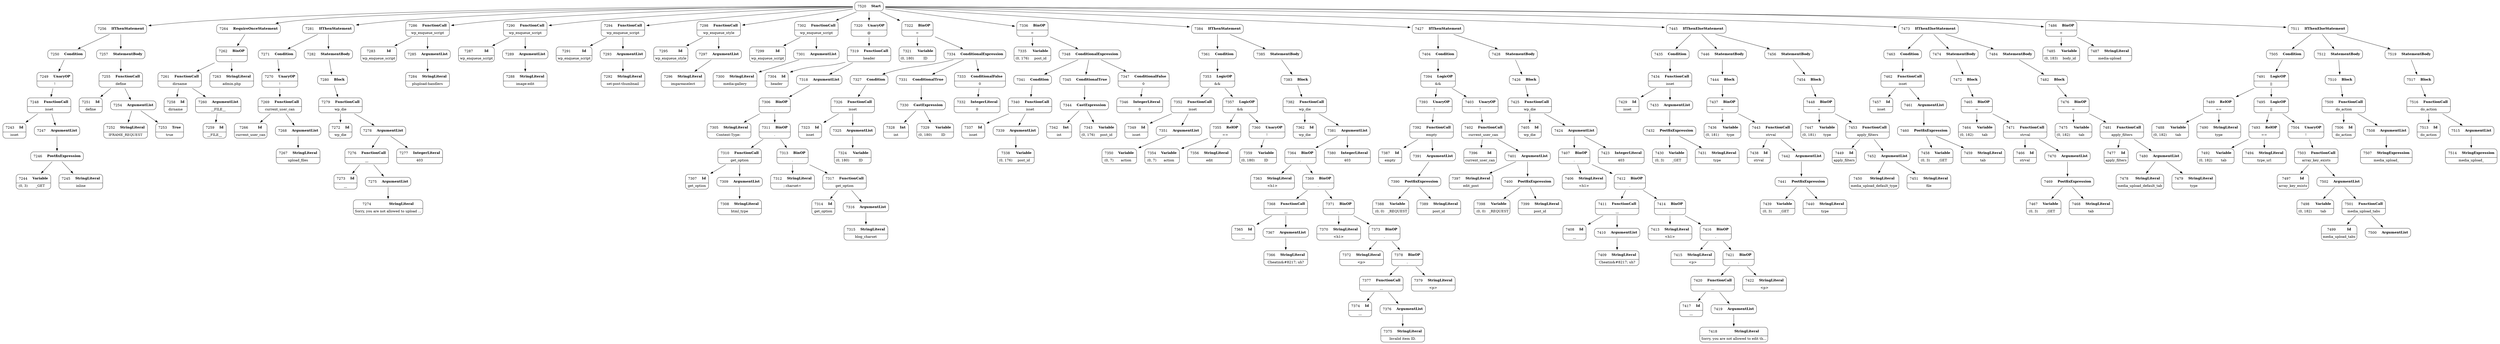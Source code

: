 digraph ast {
node [shape=none];
7243 [label=<<TABLE border='1' cellspacing='0' cellpadding='10' style='rounded' ><TR><TD border='0'>7243</TD><TD border='0'><B>Id</B></TD></TR><HR/><TR><TD border='0' cellpadding='5' colspan='2'>isset</TD></TR></TABLE>>];
7244 [label=<<TABLE border='1' cellspacing='0' cellpadding='10' style='rounded' ><TR><TD border='0'>7244</TD><TD border='0'><B>Variable</B></TD></TR><HR/><TR><TD border='0' cellpadding='5'>(0, 3)</TD><TD border='0' cellpadding='5'>_GET</TD></TR></TABLE>>];
7245 [label=<<TABLE border='1' cellspacing='0' cellpadding='10' style='rounded' ><TR><TD border='0'>7245</TD><TD border='0'><B>StringLiteral</B></TD></TR><HR/><TR><TD border='0' cellpadding='5' colspan='2'>inline</TD></TR></TABLE>>];
7246 [label=<<TABLE border='1' cellspacing='0' cellpadding='10' style='rounded' ><TR><TD border='0'>7246</TD><TD border='0'><B>PostfixExpression</B></TD></TR></TABLE>>];
7246 -> 7244 [weight=2];
7246 -> 7245 [weight=2];
7247 [label=<<TABLE border='1' cellspacing='0' cellpadding='10' style='rounded' ><TR><TD border='0'>7247</TD><TD border='0'><B>ArgumentList</B></TD></TR></TABLE>>];
7247 -> 7246 [weight=2];
7248 [label=<<TABLE border='1' cellspacing='0' cellpadding='10' style='rounded' ><TR><TD border='0'>7248</TD><TD border='0'><B>FunctionCall</B></TD></TR><HR/><TR><TD border='0' cellpadding='5' colspan='2'>isset</TD></TR></TABLE>>];
7248 -> 7243 [weight=2];
7248 -> 7247 [weight=2];
7249 [label=<<TABLE border='1' cellspacing='0' cellpadding='10' style='rounded' ><TR><TD border='0'>7249</TD><TD border='0'><B>UnaryOP</B></TD></TR><HR/><TR><TD border='0' cellpadding='5' colspan='2'>!</TD></TR></TABLE>>];
7249 -> 7248 [weight=2];
7250 [label=<<TABLE border='1' cellspacing='0' cellpadding='10' style='rounded' ><TR><TD border='0'>7250</TD><TD border='0'><B>Condition</B></TD></TR></TABLE>>];
7250 -> 7249 [weight=2];
7251 [label=<<TABLE border='1' cellspacing='0' cellpadding='10' style='rounded' ><TR><TD border='0'>7251</TD><TD border='0'><B>Id</B></TD></TR><HR/><TR><TD border='0' cellpadding='5' colspan='2'>define</TD></TR></TABLE>>];
7252 [label=<<TABLE border='1' cellspacing='0' cellpadding='10' style='rounded' ><TR><TD border='0'>7252</TD><TD border='0'><B>StringLiteral</B></TD></TR><HR/><TR><TD border='0' cellpadding='5' colspan='2'>IFRAME_REQUEST</TD></TR></TABLE>>];
7253 [label=<<TABLE border='1' cellspacing='0' cellpadding='10' style='rounded' ><TR><TD border='0'>7253</TD><TD border='0'><B>True</B></TD></TR><HR/><TR><TD border='0' cellpadding='5' colspan='2'>true</TD></TR></TABLE>>];
7254 [label=<<TABLE border='1' cellspacing='0' cellpadding='10' style='rounded' ><TR><TD border='0'>7254</TD><TD border='0'><B>ArgumentList</B></TD></TR></TABLE>>];
7254 -> 7252 [weight=2];
7254 -> 7253 [weight=2];
7255 [label=<<TABLE border='1' cellspacing='0' cellpadding='10' style='rounded' ><TR><TD border='0'>7255</TD><TD border='0'><B>FunctionCall</B></TD></TR><HR/><TR><TD border='0' cellpadding='5' colspan='2'>define</TD></TR></TABLE>>];
7255 -> 7251 [weight=2];
7255 -> 7254 [weight=2];
7256 [label=<<TABLE border='1' cellspacing='0' cellpadding='10' style='rounded' ><TR><TD border='0'>7256</TD><TD border='0'><B>IfThenStatement</B></TD></TR></TABLE>>];
7256 -> 7250 [weight=2];
7256 -> 7257 [weight=2];
7257 [label=<<TABLE border='1' cellspacing='0' cellpadding='10' style='rounded' ><TR><TD border='0'>7257</TD><TD border='0'><B>StatementBody</B></TD></TR></TABLE>>];
7257 -> 7255 [weight=2];
7258 [label=<<TABLE border='1' cellspacing='0' cellpadding='10' style='rounded' ><TR><TD border='0'>7258</TD><TD border='0'><B>Id</B></TD></TR><HR/><TR><TD border='0' cellpadding='5' colspan='2'>dirname</TD></TR></TABLE>>];
7259 [label=<<TABLE border='1' cellspacing='0' cellpadding='10' style='rounded' ><TR><TD border='0'>7259</TD><TD border='0'><B>Id</B></TD></TR><HR/><TR><TD border='0' cellpadding='5' colspan='2'>__FILE__</TD></TR></TABLE>>];
7260 [label=<<TABLE border='1' cellspacing='0' cellpadding='10' style='rounded' ><TR><TD border='0'>7260</TD><TD border='0'><B>ArgumentList</B></TD></TR><HR/><TR><TD border='0' cellpadding='5' colspan='2'>__FILE__</TD></TR></TABLE>>];
7260 -> 7259 [weight=2];
7261 [label=<<TABLE border='1' cellspacing='0' cellpadding='10' style='rounded' ><TR><TD border='0'>7261</TD><TD border='0'><B>FunctionCall</B></TD></TR><HR/><TR><TD border='0' cellpadding='5' colspan='2'>dirname</TD></TR></TABLE>>];
7261 -> 7258 [weight=2];
7261 -> 7260 [weight=2];
7262 [label=<<TABLE border='1' cellspacing='0' cellpadding='10' style='rounded' ><TR><TD border='0'>7262</TD><TD border='0'><B>BinOP</B></TD></TR><HR/><TR><TD border='0' cellpadding='5' colspan='2'>.</TD></TR></TABLE>>];
7262 -> 7261 [weight=2];
7262 -> 7263 [weight=2];
7263 [label=<<TABLE border='1' cellspacing='0' cellpadding='10' style='rounded' ><TR><TD border='0'>7263</TD><TD border='0'><B>StringLiteral</B></TD></TR><HR/><TR><TD border='0' cellpadding='5' colspan='2'>admin.php</TD></TR></TABLE>>];
7264 [label=<<TABLE border='1' cellspacing='0' cellpadding='10' style='rounded' ><TR><TD border='0'>7264</TD><TD border='0'><B>RequireOnceStatement</B></TD></TR></TABLE>>];
7264 -> 7262 [weight=2];
7266 [label=<<TABLE border='1' cellspacing='0' cellpadding='10' style='rounded' ><TR><TD border='0'>7266</TD><TD border='0'><B>Id</B></TD></TR><HR/><TR><TD border='0' cellpadding='5' colspan='2'>current_user_can</TD></TR></TABLE>>];
7267 [label=<<TABLE border='1' cellspacing='0' cellpadding='10' style='rounded' ><TR><TD border='0'>7267</TD><TD border='0'><B>StringLiteral</B></TD></TR><HR/><TR><TD border='0' cellpadding='5' colspan='2'>upload_files</TD></TR></TABLE>>];
7268 [label=<<TABLE border='1' cellspacing='0' cellpadding='10' style='rounded' ><TR><TD border='0'>7268</TD><TD border='0'><B>ArgumentList</B></TD></TR></TABLE>>];
7268 -> 7267 [weight=2];
7269 [label=<<TABLE border='1' cellspacing='0' cellpadding='10' style='rounded' ><TR><TD border='0'>7269</TD><TD border='0'><B>FunctionCall</B></TD></TR><HR/><TR><TD border='0' cellpadding='5' colspan='2'>current_user_can</TD></TR></TABLE>>];
7269 -> 7266 [weight=2];
7269 -> 7268 [weight=2];
7270 [label=<<TABLE border='1' cellspacing='0' cellpadding='10' style='rounded' ><TR><TD border='0'>7270</TD><TD border='0'><B>UnaryOP</B></TD></TR><HR/><TR><TD border='0' cellpadding='5' colspan='2'>!</TD></TR></TABLE>>];
7270 -> 7269 [weight=2];
7271 [label=<<TABLE border='1' cellspacing='0' cellpadding='10' style='rounded' ><TR><TD border='0'>7271</TD><TD border='0'><B>Condition</B></TD></TR></TABLE>>];
7271 -> 7270 [weight=2];
7272 [label=<<TABLE border='1' cellspacing='0' cellpadding='10' style='rounded' ><TR><TD border='0'>7272</TD><TD border='0'><B>Id</B></TD></TR><HR/><TR><TD border='0' cellpadding='5' colspan='2'>wp_die</TD></TR></TABLE>>];
7273 [label=<<TABLE border='1' cellspacing='0' cellpadding='10' style='rounded' ><TR><TD border='0'>7273</TD><TD border='0'><B>Id</B></TD></TR><HR/><TR><TD border='0' cellpadding='5' colspan='2'>__</TD></TR></TABLE>>];
7274 [label=<<TABLE border='1' cellspacing='0' cellpadding='10' style='rounded' ><TR><TD border='0'>7274</TD><TD border='0'><B>StringLiteral</B></TD></TR><HR/><TR><TD border='0' cellpadding='5' colspan='2'>Sorry, you are not allowed to upload ...</TD></TR></TABLE>>];
7275 [label=<<TABLE border='1' cellspacing='0' cellpadding='10' style='rounded' ><TR><TD border='0'>7275</TD><TD border='0'><B>ArgumentList</B></TD></TR></TABLE>>];
7275 -> 7274 [weight=2];
7276 [label=<<TABLE border='1' cellspacing='0' cellpadding='10' style='rounded' ><TR><TD border='0'>7276</TD><TD border='0'><B>FunctionCall</B></TD></TR><HR/><TR><TD border='0' cellpadding='5' colspan='2'>__</TD></TR></TABLE>>];
7276 -> 7273 [weight=2];
7276 -> 7275 [weight=2];
7277 [label=<<TABLE border='1' cellspacing='0' cellpadding='10' style='rounded' ><TR><TD border='0'>7277</TD><TD border='0'><B>IntegerLiteral</B></TD></TR><HR/><TR><TD border='0' cellpadding='5' colspan='2'>403</TD></TR></TABLE>>];
7278 [label=<<TABLE border='1' cellspacing='0' cellpadding='10' style='rounded' ><TR><TD border='0'>7278</TD><TD border='0'><B>ArgumentList</B></TD></TR></TABLE>>];
7278 -> 7276 [weight=2];
7278 -> 7277 [weight=2];
7279 [label=<<TABLE border='1' cellspacing='0' cellpadding='10' style='rounded' ><TR><TD border='0'>7279</TD><TD border='0'><B>FunctionCall</B></TD></TR><HR/><TR><TD border='0' cellpadding='5' colspan='2'>wp_die</TD></TR></TABLE>>];
7279 -> 7272 [weight=2];
7279 -> 7278 [weight=2];
7280 [label=<<TABLE border='1' cellspacing='0' cellpadding='10' style='rounded' ><TR><TD border='0'>7280</TD><TD border='0'><B>Block</B></TD></TR></TABLE>>];
7280 -> 7279 [weight=2];
7281 [label=<<TABLE border='1' cellspacing='0' cellpadding='10' style='rounded' ><TR><TD border='0'>7281</TD><TD border='0'><B>IfThenStatement</B></TD></TR></TABLE>>];
7281 -> 7271 [weight=2];
7281 -> 7282 [weight=2];
7282 [label=<<TABLE border='1' cellspacing='0' cellpadding='10' style='rounded' ><TR><TD border='0'>7282</TD><TD border='0'><B>StatementBody</B></TD></TR></TABLE>>];
7282 -> 7280 [weight=2];
7283 [label=<<TABLE border='1' cellspacing='0' cellpadding='10' style='rounded' ><TR><TD border='0'>7283</TD><TD border='0'><B>Id</B></TD></TR><HR/><TR><TD border='0' cellpadding='5' colspan='2'>wp_enqueue_script</TD></TR></TABLE>>];
7284 [label=<<TABLE border='1' cellspacing='0' cellpadding='10' style='rounded' ><TR><TD border='0'>7284</TD><TD border='0'><B>StringLiteral</B></TD></TR><HR/><TR><TD border='0' cellpadding='5' colspan='2'>plupload-handlers</TD></TR></TABLE>>];
7285 [label=<<TABLE border='1' cellspacing='0' cellpadding='10' style='rounded' ><TR><TD border='0'>7285</TD><TD border='0'><B>ArgumentList</B></TD></TR></TABLE>>];
7285 -> 7284 [weight=2];
7286 [label=<<TABLE border='1' cellspacing='0' cellpadding='10' style='rounded' ><TR><TD border='0'>7286</TD><TD border='0'><B>FunctionCall</B></TD></TR><HR/><TR><TD border='0' cellpadding='5' colspan='2'>wp_enqueue_script</TD></TR></TABLE>>];
7286 -> 7283 [weight=2];
7286 -> 7285 [weight=2];
7287 [label=<<TABLE border='1' cellspacing='0' cellpadding='10' style='rounded' ><TR><TD border='0'>7287</TD><TD border='0'><B>Id</B></TD></TR><HR/><TR><TD border='0' cellpadding='5' colspan='2'>wp_enqueue_script</TD></TR></TABLE>>];
7288 [label=<<TABLE border='1' cellspacing='0' cellpadding='10' style='rounded' ><TR><TD border='0'>7288</TD><TD border='0'><B>StringLiteral</B></TD></TR><HR/><TR><TD border='0' cellpadding='5' colspan='2'>image-edit</TD></TR></TABLE>>];
7289 [label=<<TABLE border='1' cellspacing='0' cellpadding='10' style='rounded' ><TR><TD border='0'>7289</TD><TD border='0'><B>ArgumentList</B></TD></TR></TABLE>>];
7289 -> 7288 [weight=2];
7290 [label=<<TABLE border='1' cellspacing='0' cellpadding='10' style='rounded' ><TR><TD border='0'>7290</TD><TD border='0'><B>FunctionCall</B></TD></TR><HR/><TR><TD border='0' cellpadding='5' colspan='2'>wp_enqueue_script</TD></TR></TABLE>>];
7290 -> 7287 [weight=2];
7290 -> 7289 [weight=2];
7291 [label=<<TABLE border='1' cellspacing='0' cellpadding='10' style='rounded' ><TR><TD border='0'>7291</TD><TD border='0'><B>Id</B></TD></TR><HR/><TR><TD border='0' cellpadding='5' colspan='2'>wp_enqueue_script</TD></TR></TABLE>>];
7292 [label=<<TABLE border='1' cellspacing='0' cellpadding='10' style='rounded' ><TR><TD border='0'>7292</TD><TD border='0'><B>StringLiteral</B></TD></TR><HR/><TR><TD border='0' cellpadding='5' colspan='2'>set-post-thumbnail</TD></TR></TABLE>>];
7293 [label=<<TABLE border='1' cellspacing='0' cellpadding='10' style='rounded' ><TR><TD border='0'>7293</TD><TD border='0'><B>ArgumentList</B></TD></TR></TABLE>>];
7293 -> 7292 [weight=2];
7294 [label=<<TABLE border='1' cellspacing='0' cellpadding='10' style='rounded' ><TR><TD border='0'>7294</TD><TD border='0'><B>FunctionCall</B></TD></TR><HR/><TR><TD border='0' cellpadding='5' colspan='2'>wp_enqueue_script</TD></TR></TABLE>>];
7294 -> 7291 [weight=2];
7294 -> 7293 [weight=2];
7295 [label=<<TABLE border='1' cellspacing='0' cellpadding='10' style='rounded' ><TR><TD border='0'>7295</TD><TD border='0'><B>Id</B></TD></TR><HR/><TR><TD border='0' cellpadding='5' colspan='2'>wp_enqueue_style</TD></TR></TABLE>>];
7296 [label=<<TABLE border='1' cellspacing='0' cellpadding='10' style='rounded' ><TR><TD border='0'>7296</TD><TD border='0'><B>StringLiteral</B></TD></TR><HR/><TR><TD border='0' cellpadding='5' colspan='2'>imgareaselect</TD></TR></TABLE>>];
7297 [label=<<TABLE border='1' cellspacing='0' cellpadding='10' style='rounded' ><TR><TD border='0'>7297</TD><TD border='0'><B>ArgumentList</B></TD></TR></TABLE>>];
7297 -> 7296 [weight=2];
7298 [label=<<TABLE border='1' cellspacing='0' cellpadding='10' style='rounded' ><TR><TD border='0'>7298</TD><TD border='0'><B>FunctionCall</B></TD></TR><HR/><TR><TD border='0' cellpadding='5' colspan='2'>wp_enqueue_style</TD></TR></TABLE>>];
7298 -> 7295 [weight=2];
7298 -> 7297 [weight=2];
7299 [label=<<TABLE border='1' cellspacing='0' cellpadding='10' style='rounded' ><TR><TD border='0'>7299</TD><TD border='0'><B>Id</B></TD></TR><HR/><TR><TD border='0' cellpadding='5' colspan='2'>wp_enqueue_script</TD></TR></TABLE>>];
7300 [label=<<TABLE border='1' cellspacing='0' cellpadding='10' style='rounded' ><TR><TD border='0'>7300</TD><TD border='0'><B>StringLiteral</B></TD></TR><HR/><TR><TD border='0' cellpadding='5' colspan='2'>media-gallery</TD></TR></TABLE>>];
7301 [label=<<TABLE border='1' cellspacing='0' cellpadding='10' style='rounded' ><TR><TD border='0'>7301</TD><TD border='0'><B>ArgumentList</B></TD></TR></TABLE>>];
7301 -> 7300 [weight=2];
7302 [label=<<TABLE border='1' cellspacing='0' cellpadding='10' style='rounded' ><TR><TD border='0'>7302</TD><TD border='0'><B>FunctionCall</B></TD></TR><HR/><TR><TD border='0' cellpadding='5' colspan='2'>wp_enqueue_script</TD></TR></TABLE>>];
7302 -> 7299 [weight=2];
7302 -> 7301 [weight=2];
7304 [label=<<TABLE border='1' cellspacing='0' cellpadding='10' style='rounded' ><TR><TD border='0'>7304</TD><TD border='0'><B>Id</B></TD></TR><HR/><TR><TD border='0' cellpadding='5' colspan='2'>header</TD></TR></TABLE>>];
7305 [label=<<TABLE border='1' cellspacing='0' cellpadding='10' style='rounded' ><TR><TD border='0'>7305</TD><TD border='0'><B>StringLiteral</B></TD></TR><HR/><TR><TD border='0' cellpadding='5' colspan='2'>Content-Type: </TD></TR></TABLE>>];
7306 [label=<<TABLE border='1' cellspacing='0' cellpadding='10' style='rounded' ><TR><TD border='0'>7306</TD><TD border='0'><B>BinOP</B></TD></TR><HR/><TR><TD border='0' cellpadding='5' colspan='2'>.</TD></TR></TABLE>>];
7306 -> 7305 [weight=2];
7306 -> 7311 [weight=2];
7307 [label=<<TABLE border='1' cellspacing='0' cellpadding='10' style='rounded' ><TR><TD border='0'>7307</TD><TD border='0'><B>Id</B></TD></TR><HR/><TR><TD border='0' cellpadding='5' colspan='2'>get_option</TD></TR></TABLE>>];
7308 [label=<<TABLE border='1' cellspacing='0' cellpadding='10' style='rounded' ><TR><TD border='0'>7308</TD><TD border='0'><B>StringLiteral</B></TD></TR><HR/><TR><TD border='0' cellpadding='5' colspan='2'>html_type</TD></TR></TABLE>>];
7309 [label=<<TABLE border='1' cellspacing='0' cellpadding='10' style='rounded' ><TR><TD border='0'>7309</TD><TD border='0'><B>ArgumentList</B></TD></TR></TABLE>>];
7309 -> 7308 [weight=2];
7310 [label=<<TABLE border='1' cellspacing='0' cellpadding='10' style='rounded' ><TR><TD border='0'>7310</TD><TD border='0'><B>FunctionCall</B></TD></TR><HR/><TR><TD border='0' cellpadding='5' colspan='2'>get_option</TD></TR></TABLE>>];
7310 -> 7307 [weight=2];
7310 -> 7309 [weight=2];
7311 [label=<<TABLE border='1' cellspacing='0' cellpadding='10' style='rounded' ><TR><TD border='0'>7311</TD><TD border='0'><B>BinOP</B></TD></TR><HR/><TR><TD border='0' cellpadding='5' colspan='2'>.</TD></TR></TABLE>>];
7311 -> 7310 [weight=2];
7311 -> 7313 [weight=2];
7312 [label=<<TABLE border='1' cellspacing='0' cellpadding='10' style='rounded' ><TR><TD border='0'>7312</TD><TD border='0'><B>StringLiteral</B></TD></TR><HR/><TR><TD border='0' cellpadding='5' colspan='2'>; charset=</TD></TR></TABLE>>];
7313 [label=<<TABLE border='1' cellspacing='0' cellpadding='10' style='rounded' ><TR><TD border='0'>7313</TD><TD border='0'><B>BinOP</B></TD></TR><HR/><TR><TD border='0' cellpadding='5' colspan='2'>.</TD></TR></TABLE>>];
7313 -> 7312 [weight=2];
7313 -> 7317 [weight=2];
7314 [label=<<TABLE border='1' cellspacing='0' cellpadding='10' style='rounded' ><TR><TD border='0'>7314</TD><TD border='0'><B>Id</B></TD></TR><HR/><TR><TD border='0' cellpadding='5' colspan='2'>get_option</TD></TR></TABLE>>];
7315 [label=<<TABLE border='1' cellspacing='0' cellpadding='10' style='rounded' ><TR><TD border='0'>7315</TD><TD border='0'><B>StringLiteral</B></TD></TR><HR/><TR><TD border='0' cellpadding='5' colspan='2'>blog_charset</TD></TR></TABLE>>];
7316 [label=<<TABLE border='1' cellspacing='0' cellpadding='10' style='rounded' ><TR><TD border='0'>7316</TD><TD border='0'><B>ArgumentList</B></TD></TR></TABLE>>];
7316 -> 7315 [weight=2];
7317 [label=<<TABLE border='1' cellspacing='0' cellpadding='10' style='rounded' ><TR><TD border='0'>7317</TD><TD border='0'><B>FunctionCall</B></TD></TR><HR/><TR><TD border='0' cellpadding='5' colspan='2'>get_option</TD></TR></TABLE>>];
7317 -> 7314 [weight=2];
7317 -> 7316 [weight=2];
7318 [label=<<TABLE border='1' cellspacing='0' cellpadding='10' style='rounded' ><TR><TD border='0'>7318</TD><TD border='0'><B>ArgumentList</B></TD></TR></TABLE>>];
7318 -> 7306 [weight=2];
7319 [label=<<TABLE border='1' cellspacing='0' cellpadding='10' style='rounded' ><TR><TD border='0'>7319</TD><TD border='0'><B>FunctionCall</B></TD></TR><HR/><TR><TD border='0' cellpadding='5' colspan='2'>header</TD></TR></TABLE>>];
7319 -> 7304 [weight=2];
7319 -> 7318 [weight=2];
7320 [label=<<TABLE border='1' cellspacing='0' cellpadding='10' style='rounded' ><TR><TD border='0'>7320</TD><TD border='0'><B>UnaryOP</B></TD></TR><HR/><TR><TD border='0' cellpadding='5' colspan='2'>@</TD></TR></TABLE>>];
7320 -> 7319 [weight=2];
7321 [label=<<TABLE border='1' cellspacing='0' cellpadding='10' style='rounded' ><TR><TD border='0'>7321</TD><TD border='0'><B>Variable</B></TD></TR><HR/><TR><TD border='0' cellpadding='5'>(0, 180)</TD><TD border='0' cellpadding='5'>ID</TD></TR></TABLE>>];
7322 [label=<<TABLE border='1' cellspacing='0' cellpadding='10' style='rounded' ><TR><TD border='0'>7322</TD><TD border='0'><B>BinOP</B></TD></TR><HR/><TR><TD border='0' cellpadding='5' colspan='2'>=</TD></TR></TABLE>>];
7322 -> 7321 [weight=2];
7322 -> 7334 [weight=2];
7323 [label=<<TABLE border='1' cellspacing='0' cellpadding='10' style='rounded' ><TR><TD border='0'>7323</TD><TD border='0'><B>Id</B></TD></TR><HR/><TR><TD border='0' cellpadding='5' colspan='2'>isset</TD></TR></TABLE>>];
7324 [label=<<TABLE border='1' cellspacing='0' cellpadding='10' style='rounded' ><TR><TD border='0'>7324</TD><TD border='0'><B>Variable</B></TD></TR><HR/><TR><TD border='0' cellpadding='5'>(0, 180)</TD><TD border='0' cellpadding='5'>ID</TD></TR></TABLE>>];
7325 [label=<<TABLE border='1' cellspacing='0' cellpadding='10' style='rounded' ><TR><TD border='0'>7325</TD><TD border='0'><B>ArgumentList</B></TD></TR></TABLE>>];
7325 -> 7324 [weight=2];
7326 [label=<<TABLE border='1' cellspacing='0' cellpadding='10' style='rounded' ><TR><TD border='0'>7326</TD><TD border='0'><B>FunctionCall</B></TD></TR><HR/><TR><TD border='0' cellpadding='5' colspan='2'>isset</TD></TR></TABLE>>];
7326 -> 7323 [weight=2];
7326 -> 7325 [weight=2];
7327 [label=<<TABLE border='1' cellspacing='0' cellpadding='10' style='rounded' ><TR><TD border='0'>7327</TD><TD border='0'><B>Condition</B></TD></TR></TABLE>>];
7327 -> 7326 [weight=2];
7328 [label=<<TABLE border='1' cellspacing='0' cellpadding='10' style='rounded' ><TR><TD border='0'>7328</TD><TD border='0'><B>Int</B></TD></TR><HR/><TR><TD border='0' cellpadding='5' colspan='2'>int</TD></TR></TABLE>>];
7329 [label=<<TABLE border='1' cellspacing='0' cellpadding='10' style='rounded' ><TR><TD border='0'>7329</TD><TD border='0'><B>Variable</B></TD></TR><HR/><TR><TD border='0' cellpadding='5'>(0, 180)</TD><TD border='0' cellpadding='5'>ID</TD></TR></TABLE>>];
7330 [label=<<TABLE border='1' cellspacing='0' cellpadding='10' style='rounded' ><TR><TD border='0'>7330</TD><TD border='0'><B>CastExpression</B></TD></TR></TABLE>>];
7330 -> 7328 [weight=2];
7330 -> 7329 [weight=2];
7331 [label=<<TABLE border='1' cellspacing='0' cellpadding='10' style='rounded' ><TR><TD border='0'>7331</TD><TD border='0'><B>ConditionalTrue</B></TD></TR></TABLE>>];
7331 -> 7330 [weight=2];
7332 [label=<<TABLE border='1' cellspacing='0' cellpadding='10' style='rounded' ><TR><TD border='0'>7332</TD><TD border='0'><B>IntegerLiteral</B></TD></TR><HR/><TR><TD border='0' cellpadding='5' colspan='2'>0</TD></TR></TABLE>>];
7333 [label=<<TABLE border='1' cellspacing='0' cellpadding='10' style='rounded' ><TR><TD border='0'>7333</TD><TD border='0'><B>ConditionalFalse</B></TD></TR><HR/><TR><TD border='0' cellpadding='5' colspan='2'>0</TD></TR></TABLE>>];
7333 -> 7332 [weight=2];
7334 [label=<<TABLE border='1' cellspacing='0' cellpadding='10' style='rounded' ><TR><TD border='0'>7334</TD><TD border='0'><B>ConditionalExpression</B></TD></TR></TABLE>>];
7334 -> 7327 [weight=2];
7334 -> 7331 [weight=2];
7334 -> 7333 [weight=2];
7335 [label=<<TABLE border='1' cellspacing='0' cellpadding='10' style='rounded' ><TR><TD border='0'>7335</TD><TD border='0'><B>Variable</B></TD></TR><HR/><TR><TD border='0' cellpadding='5'>(0, 176)</TD><TD border='0' cellpadding='5'>post_id</TD></TR></TABLE>>];
7336 [label=<<TABLE border='1' cellspacing='0' cellpadding='10' style='rounded' ><TR><TD border='0'>7336</TD><TD border='0'><B>BinOP</B></TD></TR><HR/><TR><TD border='0' cellpadding='5' colspan='2'>=</TD></TR></TABLE>>];
7336 -> 7335 [weight=2];
7336 -> 7348 [weight=2];
7337 [label=<<TABLE border='1' cellspacing='0' cellpadding='10' style='rounded' ><TR><TD border='0'>7337</TD><TD border='0'><B>Id</B></TD></TR><HR/><TR><TD border='0' cellpadding='5' colspan='2'>isset</TD></TR></TABLE>>];
7338 [label=<<TABLE border='1' cellspacing='0' cellpadding='10' style='rounded' ><TR><TD border='0'>7338</TD><TD border='0'><B>Variable</B></TD></TR><HR/><TR><TD border='0' cellpadding='5'>(0, 176)</TD><TD border='0' cellpadding='5'>post_id</TD></TR></TABLE>>];
7339 [label=<<TABLE border='1' cellspacing='0' cellpadding='10' style='rounded' ><TR><TD border='0'>7339</TD><TD border='0'><B>ArgumentList</B></TD></TR></TABLE>>];
7339 -> 7338 [weight=2];
7340 [label=<<TABLE border='1' cellspacing='0' cellpadding='10' style='rounded' ><TR><TD border='0'>7340</TD><TD border='0'><B>FunctionCall</B></TD></TR><HR/><TR><TD border='0' cellpadding='5' colspan='2'>isset</TD></TR></TABLE>>];
7340 -> 7337 [weight=2];
7340 -> 7339 [weight=2];
7341 [label=<<TABLE border='1' cellspacing='0' cellpadding='10' style='rounded' ><TR><TD border='0'>7341</TD><TD border='0'><B>Condition</B></TD></TR></TABLE>>];
7341 -> 7340 [weight=2];
7342 [label=<<TABLE border='1' cellspacing='0' cellpadding='10' style='rounded' ><TR><TD border='0'>7342</TD><TD border='0'><B>Int</B></TD></TR><HR/><TR><TD border='0' cellpadding='5' colspan='2'>int</TD></TR></TABLE>>];
7343 [label=<<TABLE border='1' cellspacing='0' cellpadding='10' style='rounded' ><TR><TD border='0'>7343</TD><TD border='0'><B>Variable</B></TD></TR><HR/><TR><TD border='0' cellpadding='5'>(0, 176)</TD><TD border='0' cellpadding='5'>post_id</TD></TR></TABLE>>];
7344 [label=<<TABLE border='1' cellspacing='0' cellpadding='10' style='rounded' ><TR><TD border='0'>7344</TD><TD border='0'><B>CastExpression</B></TD></TR></TABLE>>];
7344 -> 7342 [weight=2];
7344 -> 7343 [weight=2];
7345 [label=<<TABLE border='1' cellspacing='0' cellpadding='10' style='rounded' ><TR><TD border='0'>7345</TD><TD border='0'><B>ConditionalTrue</B></TD></TR></TABLE>>];
7345 -> 7344 [weight=2];
7346 [label=<<TABLE border='1' cellspacing='0' cellpadding='10' style='rounded' ><TR><TD border='0'>7346</TD><TD border='0'><B>IntegerLiteral</B></TD></TR><HR/><TR><TD border='0' cellpadding='5' colspan='2'>0</TD></TR></TABLE>>];
7347 [label=<<TABLE border='1' cellspacing='0' cellpadding='10' style='rounded' ><TR><TD border='0'>7347</TD><TD border='0'><B>ConditionalFalse</B></TD></TR><HR/><TR><TD border='0' cellpadding='5' colspan='2'>0</TD></TR></TABLE>>];
7347 -> 7346 [weight=2];
7348 [label=<<TABLE border='1' cellspacing='0' cellpadding='10' style='rounded' ><TR><TD border='0'>7348</TD><TD border='0'><B>ConditionalExpression</B></TD></TR></TABLE>>];
7348 -> 7341 [weight=2];
7348 -> 7345 [weight=2];
7348 -> 7347 [weight=2];
7349 [label=<<TABLE border='1' cellspacing='0' cellpadding='10' style='rounded' ><TR><TD border='0'>7349</TD><TD border='0'><B>Id</B></TD></TR><HR/><TR><TD border='0' cellpadding='5' colspan='2'>isset</TD></TR></TABLE>>];
7350 [label=<<TABLE border='1' cellspacing='0' cellpadding='10' style='rounded' ><TR><TD border='0'>7350</TD><TD border='0'><B>Variable</B></TD></TR><HR/><TR><TD border='0' cellpadding='5'>(0, 7)</TD><TD border='0' cellpadding='5'>action</TD></TR></TABLE>>];
7351 [label=<<TABLE border='1' cellspacing='0' cellpadding='10' style='rounded' ><TR><TD border='0'>7351</TD><TD border='0'><B>ArgumentList</B></TD></TR></TABLE>>];
7351 -> 7350 [weight=2];
7352 [label=<<TABLE border='1' cellspacing='0' cellpadding='10' style='rounded' ><TR><TD border='0'>7352</TD><TD border='0'><B>FunctionCall</B></TD></TR><HR/><TR><TD border='0' cellpadding='5' colspan='2'>isset</TD></TR></TABLE>>];
7352 -> 7349 [weight=2];
7352 -> 7351 [weight=2];
7353 [label=<<TABLE border='1' cellspacing='0' cellpadding='10' style='rounded' ><TR><TD border='0'>7353</TD><TD border='0'><B>LogicOP</B></TD></TR><HR/><TR><TD border='0' cellpadding='5' colspan='2'>&amp;&amp;</TD></TR></TABLE>>];
7353 -> 7352 [weight=2];
7353 -> 7357 [weight=2];
7354 [label=<<TABLE border='1' cellspacing='0' cellpadding='10' style='rounded' ><TR><TD border='0'>7354</TD><TD border='0'><B>Variable</B></TD></TR><HR/><TR><TD border='0' cellpadding='5'>(0, 7)</TD><TD border='0' cellpadding='5'>action</TD></TR></TABLE>>];
7355 [label=<<TABLE border='1' cellspacing='0' cellpadding='10' style='rounded' ><TR><TD border='0'>7355</TD><TD border='0'><B>RelOP</B></TD></TR><HR/><TR><TD border='0' cellpadding='5' colspan='2'>==</TD></TR></TABLE>>];
7355 -> 7354 [weight=2];
7355 -> 7356 [weight=2];
7356 [label=<<TABLE border='1' cellspacing='0' cellpadding='10' style='rounded' ><TR><TD border='0'>7356</TD><TD border='0'><B>StringLiteral</B></TD></TR><HR/><TR><TD border='0' cellpadding='5' colspan='2'>edit</TD></TR></TABLE>>];
7357 [label=<<TABLE border='1' cellspacing='0' cellpadding='10' style='rounded' ><TR><TD border='0'>7357</TD><TD border='0'><B>LogicOP</B></TD></TR><HR/><TR><TD border='0' cellpadding='5' colspan='2'>&amp;&amp;</TD></TR></TABLE>>];
7357 -> 7355 [weight=2];
7357 -> 7360 [weight=2];
7359 [label=<<TABLE border='1' cellspacing='0' cellpadding='10' style='rounded' ><TR><TD border='0'>7359</TD><TD border='0'><B>Variable</B></TD></TR><HR/><TR><TD border='0' cellpadding='5'>(0, 180)</TD><TD border='0' cellpadding='5'>ID</TD></TR></TABLE>>];
7360 [label=<<TABLE border='1' cellspacing='0' cellpadding='10' style='rounded' ><TR><TD border='0'>7360</TD><TD border='0'><B>UnaryOP</B></TD></TR><HR/><TR><TD border='0' cellpadding='5' colspan='2'>!</TD></TR></TABLE>>];
7360 -> 7359 [weight=2];
7361 [label=<<TABLE border='1' cellspacing='0' cellpadding='10' style='rounded' ><TR><TD border='0'>7361</TD><TD border='0'><B>Condition</B></TD></TR></TABLE>>];
7361 -> 7353 [weight=2];
7362 [label=<<TABLE border='1' cellspacing='0' cellpadding='10' style='rounded' ><TR><TD border='0'>7362</TD><TD border='0'><B>Id</B></TD></TR><HR/><TR><TD border='0' cellpadding='5' colspan='2'>wp_die</TD></TR></TABLE>>];
7363 [label=<<TABLE border='1' cellspacing='0' cellpadding='10' style='rounded' ><TR><TD border='0'>7363</TD><TD border='0'><B>StringLiteral</B></TD></TR><HR/><TR><TD border='0' cellpadding='5' colspan='2'>&lt;h1&gt;</TD></TR></TABLE>>];
7364 [label=<<TABLE border='1' cellspacing='0' cellpadding='10' style='rounded' ><TR><TD border='0'>7364</TD><TD border='0'><B>BinOP</B></TD></TR><HR/><TR><TD border='0' cellpadding='5' colspan='2'>.</TD></TR></TABLE>>];
7364 -> 7363 [weight=2];
7364 -> 7369 [weight=2];
7365 [label=<<TABLE border='1' cellspacing='0' cellpadding='10' style='rounded' ><TR><TD border='0'>7365</TD><TD border='0'><B>Id</B></TD></TR><HR/><TR><TD border='0' cellpadding='5' colspan='2'>__</TD></TR></TABLE>>];
7366 [label=<<TABLE border='1' cellspacing='0' cellpadding='10' style='rounded' ><TR><TD border='0'>7366</TD><TD border='0'><B>StringLiteral</B></TD></TR><HR/><TR><TD border='0' cellpadding='5' colspan='2'>Cheatin&amp;#8217; uh?</TD></TR></TABLE>>];
7367 [label=<<TABLE border='1' cellspacing='0' cellpadding='10' style='rounded' ><TR><TD border='0'>7367</TD><TD border='0'><B>ArgumentList</B></TD></TR></TABLE>>];
7367 -> 7366 [weight=2];
7368 [label=<<TABLE border='1' cellspacing='0' cellpadding='10' style='rounded' ><TR><TD border='0'>7368</TD><TD border='0'><B>FunctionCall</B></TD></TR><HR/><TR><TD border='0' cellpadding='5' colspan='2'>__</TD></TR></TABLE>>];
7368 -> 7365 [weight=2];
7368 -> 7367 [weight=2];
7369 [label=<<TABLE border='1' cellspacing='0' cellpadding='10' style='rounded' ><TR><TD border='0'>7369</TD><TD border='0'><B>BinOP</B></TD></TR><HR/><TR><TD border='0' cellpadding='5' colspan='2'>.</TD></TR></TABLE>>];
7369 -> 7368 [weight=2];
7369 -> 7371 [weight=2];
7370 [label=<<TABLE border='1' cellspacing='0' cellpadding='10' style='rounded' ><TR><TD border='0'>7370</TD><TD border='0'><B>StringLiteral</B></TD></TR><HR/><TR><TD border='0' cellpadding='5' colspan='2'>&lt;h1&gt;</TD></TR></TABLE>>];
7371 [label=<<TABLE border='1' cellspacing='0' cellpadding='10' style='rounded' ><TR><TD border='0'>7371</TD><TD border='0'><B>BinOP</B></TD></TR><HR/><TR><TD border='0' cellpadding='5' colspan='2'>.</TD></TR></TABLE>>];
7371 -> 7370 [weight=2];
7371 -> 7373 [weight=2];
7372 [label=<<TABLE border='1' cellspacing='0' cellpadding='10' style='rounded' ><TR><TD border='0'>7372</TD><TD border='0'><B>StringLiteral</B></TD></TR><HR/><TR><TD border='0' cellpadding='5' colspan='2'>&lt;p&gt;</TD></TR></TABLE>>];
7373 [label=<<TABLE border='1' cellspacing='0' cellpadding='10' style='rounded' ><TR><TD border='0'>7373</TD><TD border='0'><B>BinOP</B></TD></TR><HR/><TR><TD border='0' cellpadding='5' colspan='2'>.</TD></TR></TABLE>>];
7373 -> 7372 [weight=2];
7373 -> 7378 [weight=2];
7374 [label=<<TABLE border='1' cellspacing='0' cellpadding='10' style='rounded' ><TR><TD border='0'>7374</TD><TD border='0'><B>Id</B></TD></TR><HR/><TR><TD border='0' cellpadding='5' colspan='2'>__</TD></TR></TABLE>>];
7375 [label=<<TABLE border='1' cellspacing='0' cellpadding='10' style='rounded' ><TR><TD border='0'>7375</TD><TD border='0'><B>StringLiteral</B></TD></TR><HR/><TR><TD border='0' cellpadding='5' colspan='2'>Invalid item ID.</TD></TR></TABLE>>];
7376 [label=<<TABLE border='1' cellspacing='0' cellpadding='10' style='rounded' ><TR><TD border='0'>7376</TD><TD border='0'><B>ArgumentList</B></TD></TR></TABLE>>];
7376 -> 7375 [weight=2];
7377 [label=<<TABLE border='1' cellspacing='0' cellpadding='10' style='rounded' ><TR><TD border='0'>7377</TD><TD border='0'><B>FunctionCall</B></TD></TR><HR/><TR><TD border='0' cellpadding='5' colspan='2'>__</TD></TR></TABLE>>];
7377 -> 7374 [weight=2];
7377 -> 7376 [weight=2];
7378 [label=<<TABLE border='1' cellspacing='0' cellpadding='10' style='rounded' ><TR><TD border='0'>7378</TD><TD border='0'><B>BinOP</B></TD></TR><HR/><TR><TD border='0' cellpadding='5' colspan='2'>.</TD></TR></TABLE>>];
7378 -> 7377 [weight=2];
7378 -> 7379 [weight=2];
7379 [label=<<TABLE border='1' cellspacing='0' cellpadding='10' style='rounded' ><TR><TD border='0'>7379</TD><TD border='0'><B>StringLiteral</B></TD></TR><HR/><TR><TD border='0' cellpadding='5' colspan='2'>&lt;p&gt;</TD></TR></TABLE>>];
7380 [label=<<TABLE border='1' cellspacing='0' cellpadding='10' style='rounded' ><TR><TD border='0'>7380</TD><TD border='0'><B>IntegerLiteral</B></TD></TR><HR/><TR><TD border='0' cellpadding='5' colspan='2'>403</TD></TR></TABLE>>];
7381 [label=<<TABLE border='1' cellspacing='0' cellpadding='10' style='rounded' ><TR><TD border='0'>7381</TD><TD border='0'><B>ArgumentList</B></TD></TR></TABLE>>];
7381 -> 7364 [weight=2];
7381 -> 7380 [weight=2];
7382 [label=<<TABLE border='1' cellspacing='0' cellpadding='10' style='rounded' ><TR><TD border='0'>7382</TD><TD border='0'><B>FunctionCall</B></TD></TR><HR/><TR><TD border='0' cellpadding='5' colspan='2'>wp_die</TD></TR></TABLE>>];
7382 -> 7362 [weight=2];
7382 -> 7381 [weight=2];
7383 [label=<<TABLE border='1' cellspacing='0' cellpadding='10' style='rounded' ><TR><TD border='0'>7383</TD><TD border='0'><B>Block</B></TD></TR></TABLE>>];
7383 -> 7382 [weight=2];
7384 [label=<<TABLE border='1' cellspacing='0' cellpadding='10' style='rounded' ><TR><TD border='0'>7384</TD><TD border='0'><B>IfThenStatement</B></TD></TR></TABLE>>];
7384 -> 7361 [weight=2];
7384 -> 7385 [weight=2];
7385 [label=<<TABLE border='1' cellspacing='0' cellpadding='10' style='rounded' ><TR><TD border='0'>7385</TD><TD border='0'><B>StatementBody</B></TD></TR></TABLE>>];
7385 -> 7383 [weight=2];
7387 [label=<<TABLE border='1' cellspacing='0' cellpadding='10' style='rounded' ><TR><TD border='0'>7387</TD><TD border='0'><B>Id</B></TD></TR><HR/><TR><TD border='0' cellpadding='5' colspan='2'>empty</TD></TR></TABLE>>];
7388 [label=<<TABLE border='1' cellspacing='0' cellpadding='10' style='rounded' ><TR><TD border='0'>7388</TD><TD border='0'><B>Variable</B></TD></TR><HR/><TR><TD border='0' cellpadding='5'>(0, 0)</TD><TD border='0' cellpadding='5'>_REQUEST</TD></TR></TABLE>>];
7389 [label=<<TABLE border='1' cellspacing='0' cellpadding='10' style='rounded' ><TR><TD border='0'>7389</TD><TD border='0'><B>StringLiteral</B></TD></TR><HR/><TR><TD border='0' cellpadding='5' colspan='2'>post_id</TD></TR></TABLE>>];
7390 [label=<<TABLE border='1' cellspacing='0' cellpadding='10' style='rounded' ><TR><TD border='0'>7390</TD><TD border='0'><B>PostfixExpression</B></TD></TR></TABLE>>];
7390 -> 7388 [weight=2];
7390 -> 7389 [weight=2];
7391 [label=<<TABLE border='1' cellspacing='0' cellpadding='10' style='rounded' ><TR><TD border='0'>7391</TD><TD border='0'><B>ArgumentList</B></TD></TR></TABLE>>];
7391 -> 7390 [weight=2];
7392 [label=<<TABLE border='1' cellspacing='0' cellpadding='10' style='rounded' ><TR><TD border='0'>7392</TD><TD border='0'><B>FunctionCall</B></TD></TR><HR/><TR><TD border='0' cellpadding='5' colspan='2'>empty</TD></TR></TABLE>>];
7392 -> 7387 [weight=2];
7392 -> 7391 [weight=2];
7393 [label=<<TABLE border='1' cellspacing='0' cellpadding='10' style='rounded' ><TR><TD border='0'>7393</TD><TD border='0'><B>UnaryOP</B></TD></TR><HR/><TR><TD border='0' cellpadding='5' colspan='2'>!</TD></TR></TABLE>>];
7393 -> 7392 [weight=2];
7394 [label=<<TABLE border='1' cellspacing='0' cellpadding='10' style='rounded' ><TR><TD border='0'>7394</TD><TD border='0'><B>LogicOP</B></TD></TR><HR/><TR><TD border='0' cellpadding='5' colspan='2'>&amp;&amp;</TD></TR></TABLE>>];
7394 -> 7393 [weight=2];
7394 -> 7403 [weight=2];
7396 [label=<<TABLE border='1' cellspacing='0' cellpadding='10' style='rounded' ><TR><TD border='0'>7396</TD><TD border='0'><B>Id</B></TD></TR><HR/><TR><TD border='0' cellpadding='5' colspan='2'>current_user_can</TD></TR></TABLE>>];
7397 [label=<<TABLE border='1' cellspacing='0' cellpadding='10' style='rounded' ><TR><TD border='0'>7397</TD><TD border='0'><B>StringLiteral</B></TD></TR><HR/><TR><TD border='0' cellpadding='5' colspan='2'>edit_post</TD></TR></TABLE>>];
7398 [label=<<TABLE border='1' cellspacing='0' cellpadding='10' style='rounded' ><TR><TD border='0'>7398</TD><TD border='0'><B>Variable</B></TD></TR><HR/><TR><TD border='0' cellpadding='5'>(0, 0)</TD><TD border='0' cellpadding='5'>_REQUEST</TD></TR></TABLE>>];
7399 [label=<<TABLE border='1' cellspacing='0' cellpadding='10' style='rounded' ><TR><TD border='0'>7399</TD><TD border='0'><B>StringLiteral</B></TD></TR><HR/><TR><TD border='0' cellpadding='5' colspan='2'>post_id</TD></TR></TABLE>>];
7400 [label=<<TABLE border='1' cellspacing='0' cellpadding='10' style='rounded' ><TR><TD border='0'>7400</TD><TD border='0'><B>PostfixExpression</B></TD></TR></TABLE>>];
7400 -> 7398 [weight=2];
7400 -> 7399 [weight=2];
7401 [label=<<TABLE border='1' cellspacing='0' cellpadding='10' style='rounded' ><TR><TD border='0'>7401</TD><TD border='0'><B>ArgumentList</B></TD></TR></TABLE>>];
7401 -> 7397 [weight=2];
7401 -> 7400 [weight=2];
7402 [label=<<TABLE border='1' cellspacing='0' cellpadding='10' style='rounded' ><TR><TD border='0'>7402</TD><TD border='0'><B>FunctionCall</B></TD></TR><HR/><TR><TD border='0' cellpadding='5' colspan='2'>current_user_can</TD></TR></TABLE>>];
7402 -> 7396 [weight=2];
7402 -> 7401 [weight=2];
7403 [label=<<TABLE border='1' cellspacing='0' cellpadding='10' style='rounded' ><TR><TD border='0'>7403</TD><TD border='0'><B>UnaryOP</B></TD></TR><HR/><TR><TD border='0' cellpadding='5' colspan='2'>!</TD></TR></TABLE>>];
7403 -> 7402 [weight=2];
7404 [label=<<TABLE border='1' cellspacing='0' cellpadding='10' style='rounded' ><TR><TD border='0'>7404</TD><TD border='0'><B>Condition</B></TD></TR></TABLE>>];
7404 -> 7394 [weight=2];
7405 [label=<<TABLE border='1' cellspacing='0' cellpadding='10' style='rounded' ><TR><TD border='0'>7405</TD><TD border='0'><B>Id</B></TD></TR><HR/><TR><TD border='0' cellpadding='5' colspan='2'>wp_die</TD></TR></TABLE>>];
7406 [label=<<TABLE border='1' cellspacing='0' cellpadding='10' style='rounded' ><TR><TD border='0'>7406</TD><TD border='0'><B>StringLiteral</B></TD></TR><HR/><TR><TD border='0' cellpadding='5' colspan='2'>&lt;h1&gt;</TD></TR></TABLE>>];
7407 [label=<<TABLE border='1' cellspacing='0' cellpadding='10' style='rounded' ><TR><TD border='0'>7407</TD><TD border='0'><B>BinOP</B></TD></TR><HR/><TR><TD border='0' cellpadding='5' colspan='2'>.</TD></TR></TABLE>>];
7407 -> 7406 [weight=2];
7407 -> 7412 [weight=2];
7408 [label=<<TABLE border='1' cellspacing='0' cellpadding='10' style='rounded' ><TR><TD border='0'>7408</TD><TD border='0'><B>Id</B></TD></TR><HR/><TR><TD border='0' cellpadding='5' colspan='2'>__</TD></TR></TABLE>>];
7409 [label=<<TABLE border='1' cellspacing='0' cellpadding='10' style='rounded' ><TR><TD border='0'>7409</TD><TD border='0'><B>StringLiteral</B></TD></TR><HR/><TR><TD border='0' cellpadding='5' colspan='2'>Cheatin&amp;#8217; uh?</TD></TR></TABLE>>];
7410 [label=<<TABLE border='1' cellspacing='0' cellpadding='10' style='rounded' ><TR><TD border='0'>7410</TD><TD border='0'><B>ArgumentList</B></TD></TR></TABLE>>];
7410 -> 7409 [weight=2];
7411 [label=<<TABLE border='1' cellspacing='0' cellpadding='10' style='rounded' ><TR><TD border='0'>7411</TD><TD border='0'><B>FunctionCall</B></TD></TR><HR/><TR><TD border='0' cellpadding='5' colspan='2'>__</TD></TR></TABLE>>];
7411 -> 7408 [weight=2];
7411 -> 7410 [weight=2];
7412 [label=<<TABLE border='1' cellspacing='0' cellpadding='10' style='rounded' ><TR><TD border='0'>7412</TD><TD border='0'><B>BinOP</B></TD></TR><HR/><TR><TD border='0' cellpadding='5' colspan='2'>.</TD></TR></TABLE>>];
7412 -> 7411 [weight=2];
7412 -> 7414 [weight=2];
7413 [label=<<TABLE border='1' cellspacing='0' cellpadding='10' style='rounded' ><TR><TD border='0'>7413</TD><TD border='0'><B>StringLiteral</B></TD></TR><HR/><TR><TD border='0' cellpadding='5' colspan='2'>&lt;h1&gt;</TD></TR></TABLE>>];
7414 [label=<<TABLE border='1' cellspacing='0' cellpadding='10' style='rounded' ><TR><TD border='0'>7414</TD><TD border='0'><B>BinOP</B></TD></TR><HR/><TR><TD border='0' cellpadding='5' colspan='2'>.</TD></TR></TABLE>>];
7414 -> 7413 [weight=2];
7414 -> 7416 [weight=2];
7415 [label=<<TABLE border='1' cellspacing='0' cellpadding='10' style='rounded' ><TR><TD border='0'>7415</TD><TD border='0'><B>StringLiteral</B></TD></TR><HR/><TR><TD border='0' cellpadding='5' colspan='2'>&lt;p&gt;</TD></TR></TABLE>>];
7416 [label=<<TABLE border='1' cellspacing='0' cellpadding='10' style='rounded' ><TR><TD border='0'>7416</TD><TD border='0'><B>BinOP</B></TD></TR><HR/><TR><TD border='0' cellpadding='5' colspan='2'>.</TD></TR></TABLE>>];
7416 -> 7415 [weight=2];
7416 -> 7421 [weight=2];
7417 [label=<<TABLE border='1' cellspacing='0' cellpadding='10' style='rounded' ><TR><TD border='0'>7417</TD><TD border='0'><B>Id</B></TD></TR><HR/><TR><TD border='0' cellpadding='5' colspan='2'>__</TD></TR></TABLE>>];
7418 [label=<<TABLE border='1' cellspacing='0' cellpadding='10' style='rounded' ><TR><TD border='0'>7418</TD><TD border='0'><B>StringLiteral</B></TD></TR><HR/><TR><TD border='0' cellpadding='5' colspan='2'>Sorry, you are not allowed to edit th...</TD></TR></TABLE>>];
7419 [label=<<TABLE border='1' cellspacing='0' cellpadding='10' style='rounded' ><TR><TD border='0'>7419</TD><TD border='0'><B>ArgumentList</B></TD></TR></TABLE>>];
7419 -> 7418 [weight=2];
7420 [label=<<TABLE border='1' cellspacing='0' cellpadding='10' style='rounded' ><TR><TD border='0'>7420</TD><TD border='0'><B>FunctionCall</B></TD></TR><HR/><TR><TD border='0' cellpadding='5' colspan='2'>__</TD></TR></TABLE>>];
7420 -> 7417 [weight=2];
7420 -> 7419 [weight=2];
7421 [label=<<TABLE border='1' cellspacing='0' cellpadding='10' style='rounded' ><TR><TD border='0'>7421</TD><TD border='0'><B>BinOP</B></TD></TR><HR/><TR><TD border='0' cellpadding='5' colspan='2'>.</TD></TR></TABLE>>];
7421 -> 7420 [weight=2];
7421 -> 7422 [weight=2];
7422 [label=<<TABLE border='1' cellspacing='0' cellpadding='10' style='rounded' ><TR><TD border='0'>7422</TD><TD border='0'><B>StringLiteral</B></TD></TR><HR/><TR><TD border='0' cellpadding='5' colspan='2'>&lt;p&gt;</TD></TR></TABLE>>];
7423 [label=<<TABLE border='1' cellspacing='0' cellpadding='10' style='rounded' ><TR><TD border='0'>7423</TD><TD border='0'><B>IntegerLiteral</B></TD></TR><HR/><TR><TD border='0' cellpadding='5' colspan='2'>403</TD></TR></TABLE>>];
7424 [label=<<TABLE border='1' cellspacing='0' cellpadding='10' style='rounded' ><TR><TD border='0'>7424</TD><TD border='0'><B>ArgumentList</B></TD></TR></TABLE>>];
7424 -> 7407 [weight=2];
7424 -> 7423 [weight=2];
7425 [label=<<TABLE border='1' cellspacing='0' cellpadding='10' style='rounded' ><TR><TD border='0'>7425</TD><TD border='0'><B>FunctionCall</B></TD></TR><HR/><TR><TD border='0' cellpadding='5' colspan='2'>wp_die</TD></TR></TABLE>>];
7425 -> 7405 [weight=2];
7425 -> 7424 [weight=2];
7426 [label=<<TABLE border='1' cellspacing='0' cellpadding='10' style='rounded' ><TR><TD border='0'>7426</TD><TD border='0'><B>Block</B></TD></TR></TABLE>>];
7426 -> 7425 [weight=2];
7427 [label=<<TABLE border='1' cellspacing='0' cellpadding='10' style='rounded' ><TR><TD border='0'>7427</TD><TD border='0'><B>IfThenStatement</B></TD></TR></TABLE>>];
7427 -> 7404 [weight=2];
7427 -> 7428 [weight=2];
7428 [label=<<TABLE border='1' cellspacing='0' cellpadding='10' style='rounded' ><TR><TD border='0'>7428</TD><TD border='0'><B>StatementBody</B></TD></TR></TABLE>>];
7428 -> 7426 [weight=2];
7429 [label=<<TABLE border='1' cellspacing='0' cellpadding='10' style='rounded' ><TR><TD border='0'>7429</TD><TD border='0'><B>Id</B></TD></TR><HR/><TR><TD border='0' cellpadding='5' colspan='2'>isset</TD></TR></TABLE>>];
7430 [label=<<TABLE border='1' cellspacing='0' cellpadding='10' style='rounded' ><TR><TD border='0'>7430</TD><TD border='0'><B>Variable</B></TD></TR><HR/><TR><TD border='0' cellpadding='5'>(0, 3)</TD><TD border='0' cellpadding='5'>_GET</TD></TR></TABLE>>];
7431 [label=<<TABLE border='1' cellspacing='0' cellpadding='10' style='rounded' ><TR><TD border='0'>7431</TD><TD border='0'><B>StringLiteral</B></TD></TR><HR/><TR><TD border='0' cellpadding='5' colspan='2'>type</TD></TR></TABLE>>];
7432 [label=<<TABLE border='1' cellspacing='0' cellpadding='10' style='rounded' ><TR><TD border='0'>7432</TD><TD border='0'><B>PostfixExpression</B></TD></TR></TABLE>>];
7432 -> 7430 [weight=2];
7432 -> 7431 [weight=2];
7433 [label=<<TABLE border='1' cellspacing='0' cellpadding='10' style='rounded' ><TR><TD border='0'>7433</TD><TD border='0'><B>ArgumentList</B></TD></TR></TABLE>>];
7433 -> 7432 [weight=2];
7434 [label=<<TABLE border='1' cellspacing='0' cellpadding='10' style='rounded' ><TR><TD border='0'>7434</TD><TD border='0'><B>FunctionCall</B></TD></TR><HR/><TR><TD border='0' cellpadding='5' colspan='2'>isset</TD></TR></TABLE>>];
7434 -> 7429 [weight=2];
7434 -> 7433 [weight=2];
7435 [label=<<TABLE border='1' cellspacing='0' cellpadding='10' style='rounded' ><TR><TD border='0'>7435</TD><TD border='0'><B>Condition</B></TD></TR></TABLE>>];
7435 -> 7434 [weight=2];
7436 [label=<<TABLE border='1' cellspacing='0' cellpadding='10' style='rounded' ><TR><TD border='0'>7436</TD><TD border='0'><B>Variable</B></TD></TR><HR/><TR><TD border='0' cellpadding='5'>(0, 181)</TD><TD border='0' cellpadding='5'>type</TD></TR></TABLE>>];
7437 [label=<<TABLE border='1' cellspacing='0' cellpadding='10' style='rounded' ><TR><TD border='0'>7437</TD><TD border='0'><B>BinOP</B></TD></TR><HR/><TR><TD border='0' cellpadding='5' colspan='2'>=</TD></TR></TABLE>>];
7437 -> 7436 [weight=2];
7437 -> 7443 [weight=2];
7438 [label=<<TABLE border='1' cellspacing='0' cellpadding='10' style='rounded' ><TR><TD border='0'>7438</TD><TD border='0'><B>Id</B></TD></TR><HR/><TR><TD border='0' cellpadding='5' colspan='2'>strval</TD></TR></TABLE>>];
7439 [label=<<TABLE border='1' cellspacing='0' cellpadding='10' style='rounded' ><TR><TD border='0'>7439</TD><TD border='0'><B>Variable</B></TD></TR><HR/><TR><TD border='0' cellpadding='5'>(0, 3)</TD><TD border='0' cellpadding='5'>_GET</TD></TR></TABLE>>];
7440 [label=<<TABLE border='1' cellspacing='0' cellpadding='10' style='rounded' ><TR><TD border='0'>7440</TD><TD border='0'><B>StringLiteral</B></TD></TR><HR/><TR><TD border='0' cellpadding='5' colspan='2'>type</TD></TR></TABLE>>];
7441 [label=<<TABLE border='1' cellspacing='0' cellpadding='10' style='rounded' ><TR><TD border='0'>7441</TD><TD border='0'><B>PostfixExpression</B></TD></TR></TABLE>>];
7441 -> 7439 [weight=2];
7441 -> 7440 [weight=2];
7442 [label=<<TABLE border='1' cellspacing='0' cellpadding='10' style='rounded' ><TR><TD border='0'>7442</TD><TD border='0'><B>ArgumentList</B></TD></TR></TABLE>>];
7442 -> 7441 [weight=2];
7443 [label=<<TABLE border='1' cellspacing='0' cellpadding='10' style='rounded' ><TR><TD border='0'>7443</TD><TD border='0'><B>FunctionCall</B></TD></TR><HR/><TR><TD border='0' cellpadding='5' colspan='2'>strval</TD></TR></TABLE>>];
7443 -> 7438 [weight=2];
7443 -> 7442 [weight=2];
7444 [label=<<TABLE border='1' cellspacing='0' cellpadding='10' style='rounded' ><TR><TD border='0'>7444</TD><TD border='0'><B>Block</B></TD></TR></TABLE>>];
7444 -> 7437 [weight=2];
7445 [label=<<TABLE border='1' cellspacing='0' cellpadding='10' style='rounded' ><TR><TD border='0'>7445</TD><TD border='0'><B>IfThenElseStatement</B></TD></TR></TABLE>>];
7445 -> 7435 [weight=2];
7445 -> 7446 [weight=2];
7445 -> 7456 [weight=2];
7446 [label=<<TABLE border='1' cellspacing='0' cellpadding='10' style='rounded' ><TR><TD border='0'>7446</TD><TD border='0'><B>StatementBody</B></TD></TR></TABLE>>];
7446 -> 7444 [weight=2];
7447 [label=<<TABLE border='1' cellspacing='0' cellpadding='10' style='rounded' ><TR><TD border='0'>7447</TD><TD border='0'><B>Variable</B></TD></TR><HR/><TR><TD border='0' cellpadding='5'>(0, 181)</TD><TD border='0' cellpadding='5'>type</TD></TR></TABLE>>];
7448 [label=<<TABLE border='1' cellspacing='0' cellpadding='10' style='rounded' ><TR><TD border='0'>7448</TD><TD border='0'><B>BinOP</B></TD></TR><HR/><TR><TD border='0' cellpadding='5' colspan='2'>=</TD></TR></TABLE>>];
7448 -> 7447 [weight=2];
7448 -> 7453 [weight=2];
7449 [label=<<TABLE border='1' cellspacing='0' cellpadding='10' style='rounded' ><TR><TD border='0'>7449</TD><TD border='0'><B>Id</B></TD></TR><HR/><TR><TD border='0' cellpadding='5' colspan='2'>apply_filters</TD></TR></TABLE>>];
7450 [label=<<TABLE border='1' cellspacing='0' cellpadding='10' style='rounded' ><TR><TD border='0'>7450</TD><TD border='0'><B>StringLiteral</B></TD></TR><HR/><TR><TD border='0' cellpadding='5' colspan='2'>media_upload_default_type</TD></TR></TABLE>>];
7451 [label=<<TABLE border='1' cellspacing='0' cellpadding='10' style='rounded' ><TR><TD border='0'>7451</TD><TD border='0'><B>StringLiteral</B></TD></TR><HR/><TR><TD border='0' cellpadding='5' colspan='2'>file</TD></TR></TABLE>>];
7452 [label=<<TABLE border='1' cellspacing='0' cellpadding='10' style='rounded' ><TR><TD border='0'>7452</TD><TD border='0'><B>ArgumentList</B></TD></TR></TABLE>>];
7452 -> 7450 [weight=2];
7452 -> 7451 [weight=2];
7453 [label=<<TABLE border='1' cellspacing='0' cellpadding='10' style='rounded' ><TR><TD border='0'>7453</TD><TD border='0'><B>FunctionCall</B></TD></TR><HR/><TR><TD border='0' cellpadding='5' colspan='2'>apply_filters</TD></TR></TABLE>>];
7453 -> 7449 [weight=2];
7453 -> 7452 [weight=2];
7454 [label=<<TABLE border='1' cellspacing='0' cellpadding='10' style='rounded' ><TR><TD border='0'>7454</TD><TD border='0'><B>Block</B></TD></TR></TABLE>>];
7454 -> 7448 [weight=2];
7456 [label=<<TABLE border='1' cellspacing='0' cellpadding='10' style='rounded' ><TR><TD border='0'>7456</TD><TD border='0'><B>StatementBody</B></TD></TR></TABLE>>];
7456 -> 7454 [weight=2];
7457 [label=<<TABLE border='1' cellspacing='0' cellpadding='10' style='rounded' ><TR><TD border='0'>7457</TD><TD border='0'><B>Id</B></TD></TR><HR/><TR><TD border='0' cellpadding='5' colspan='2'>isset</TD></TR></TABLE>>];
7458 [label=<<TABLE border='1' cellspacing='0' cellpadding='10' style='rounded' ><TR><TD border='0'>7458</TD><TD border='0'><B>Variable</B></TD></TR><HR/><TR><TD border='0' cellpadding='5'>(0, 3)</TD><TD border='0' cellpadding='5'>_GET</TD></TR></TABLE>>];
7459 [label=<<TABLE border='1' cellspacing='0' cellpadding='10' style='rounded' ><TR><TD border='0'>7459</TD><TD border='0'><B>StringLiteral</B></TD></TR><HR/><TR><TD border='0' cellpadding='5' colspan='2'>tab</TD></TR></TABLE>>];
7460 [label=<<TABLE border='1' cellspacing='0' cellpadding='10' style='rounded' ><TR><TD border='0'>7460</TD><TD border='0'><B>PostfixExpression</B></TD></TR></TABLE>>];
7460 -> 7458 [weight=2];
7460 -> 7459 [weight=2];
7461 [label=<<TABLE border='1' cellspacing='0' cellpadding='10' style='rounded' ><TR><TD border='0'>7461</TD><TD border='0'><B>ArgumentList</B></TD></TR></TABLE>>];
7461 -> 7460 [weight=2];
7462 [label=<<TABLE border='1' cellspacing='0' cellpadding='10' style='rounded' ><TR><TD border='0'>7462</TD><TD border='0'><B>FunctionCall</B></TD></TR><HR/><TR><TD border='0' cellpadding='5' colspan='2'>isset</TD></TR></TABLE>>];
7462 -> 7457 [weight=2];
7462 -> 7461 [weight=2];
7463 [label=<<TABLE border='1' cellspacing='0' cellpadding='10' style='rounded' ><TR><TD border='0'>7463</TD><TD border='0'><B>Condition</B></TD></TR></TABLE>>];
7463 -> 7462 [weight=2];
7464 [label=<<TABLE border='1' cellspacing='0' cellpadding='10' style='rounded' ><TR><TD border='0'>7464</TD><TD border='0'><B>Variable</B></TD></TR><HR/><TR><TD border='0' cellpadding='5'>(0, 182)</TD><TD border='0' cellpadding='5'>tab</TD></TR></TABLE>>];
7465 [label=<<TABLE border='1' cellspacing='0' cellpadding='10' style='rounded' ><TR><TD border='0'>7465</TD><TD border='0'><B>BinOP</B></TD></TR><HR/><TR><TD border='0' cellpadding='5' colspan='2'>=</TD></TR></TABLE>>];
7465 -> 7464 [weight=2];
7465 -> 7471 [weight=2];
7466 [label=<<TABLE border='1' cellspacing='0' cellpadding='10' style='rounded' ><TR><TD border='0'>7466</TD><TD border='0'><B>Id</B></TD></TR><HR/><TR><TD border='0' cellpadding='5' colspan='2'>strval</TD></TR></TABLE>>];
7467 [label=<<TABLE border='1' cellspacing='0' cellpadding='10' style='rounded' ><TR><TD border='0'>7467</TD><TD border='0'><B>Variable</B></TD></TR><HR/><TR><TD border='0' cellpadding='5'>(0, 3)</TD><TD border='0' cellpadding='5'>_GET</TD></TR></TABLE>>];
7468 [label=<<TABLE border='1' cellspacing='0' cellpadding='10' style='rounded' ><TR><TD border='0'>7468</TD><TD border='0'><B>StringLiteral</B></TD></TR><HR/><TR><TD border='0' cellpadding='5' colspan='2'>tab</TD></TR></TABLE>>];
7469 [label=<<TABLE border='1' cellspacing='0' cellpadding='10' style='rounded' ><TR><TD border='0'>7469</TD><TD border='0'><B>PostfixExpression</B></TD></TR></TABLE>>];
7469 -> 7467 [weight=2];
7469 -> 7468 [weight=2];
7470 [label=<<TABLE border='1' cellspacing='0' cellpadding='10' style='rounded' ><TR><TD border='0'>7470</TD><TD border='0'><B>ArgumentList</B></TD></TR></TABLE>>];
7470 -> 7469 [weight=2];
7471 [label=<<TABLE border='1' cellspacing='0' cellpadding='10' style='rounded' ><TR><TD border='0'>7471</TD><TD border='0'><B>FunctionCall</B></TD></TR><HR/><TR><TD border='0' cellpadding='5' colspan='2'>strval</TD></TR></TABLE>>];
7471 -> 7466 [weight=2];
7471 -> 7470 [weight=2];
7472 [label=<<TABLE border='1' cellspacing='0' cellpadding='10' style='rounded' ><TR><TD border='0'>7472</TD><TD border='0'><B>Block</B></TD></TR></TABLE>>];
7472 -> 7465 [weight=2];
7473 [label=<<TABLE border='1' cellspacing='0' cellpadding='10' style='rounded' ><TR><TD border='0'>7473</TD><TD border='0'><B>IfThenElseStatement</B></TD></TR></TABLE>>];
7473 -> 7463 [weight=2];
7473 -> 7474 [weight=2];
7473 -> 7484 [weight=2];
7474 [label=<<TABLE border='1' cellspacing='0' cellpadding='10' style='rounded' ><TR><TD border='0'>7474</TD><TD border='0'><B>StatementBody</B></TD></TR></TABLE>>];
7474 -> 7472 [weight=2];
7475 [label=<<TABLE border='1' cellspacing='0' cellpadding='10' style='rounded' ><TR><TD border='0'>7475</TD><TD border='0'><B>Variable</B></TD></TR><HR/><TR><TD border='0' cellpadding='5'>(0, 182)</TD><TD border='0' cellpadding='5'>tab</TD></TR></TABLE>>];
7476 [label=<<TABLE border='1' cellspacing='0' cellpadding='10' style='rounded' ><TR><TD border='0'>7476</TD><TD border='0'><B>BinOP</B></TD></TR><HR/><TR><TD border='0' cellpadding='5' colspan='2'>=</TD></TR></TABLE>>];
7476 -> 7475 [weight=2];
7476 -> 7481 [weight=2];
7477 [label=<<TABLE border='1' cellspacing='0' cellpadding='10' style='rounded' ><TR><TD border='0'>7477</TD><TD border='0'><B>Id</B></TD></TR><HR/><TR><TD border='0' cellpadding='5' colspan='2'>apply_filters</TD></TR></TABLE>>];
7478 [label=<<TABLE border='1' cellspacing='0' cellpadding='10' style='rounded' ><TR><TD border='0'>7478</TD><TD border='0'><B>StringLiteral</B></TD></TR><HR/><TR><TD border='0' cellpadding='5' colspan='2'>media_upload_default_tab</TD></TR></TABLE>>];
7479 [label=<<TABLE border='1' cellspacing='0' cellpadding='10' style='rounded' ><TR><TD border='0'>7479</TD><TD border='0'><B>StringLiteral</B></TD></TR><HR/><TR><TD border='0' cellpadding='5' colspan='2'>type</TD></TR></TABLE>>];
7480 [label=<<TABLE border='1' cellspacing='0' cellpadding='10' style='rounded' ><TR><TD border='0'>7480</TD><TD border='0'><B>ArgumentList</B></TD></TR></TABLE>>];
7480 -> 7478 [weight=2];
7480 -> 7479 [weight=2];
7481 [label=<<TABLE border='1' cellspacing='0' cellpadding='10' style='rounded' ><TR><TD border='0'>7481</TD><TD border='0'><B>FunctionCall</B></TD></TR><HR/><TR><TD border='0' cellpadding='5' colspan='2'>apply_filters</TD></TR></TABLE>>];
7481 -> 7477 [weight=2];
7481 -> 7480 [weight=2];
7482 [label=<<TABLE border='1' cellspacing='0' cellpadding='10' style='rounded' ><TR><TD border='0'>7482</TD><TD border='0'><B>Block</B></TD></TR></TABLE>>];
7482 -> 7476 [weight=2];
7484 [label=<<TABLE border='1' cellspacing='0' cellpadding='10' style='rounded' ><TR><TD border='0'>7484</TD><TD border='0'><B>StatementBody</B></TD></TR></TABLE>>];
7484 -> 7482 [weight=2];
7485 [label=<<TABLE border='1' cellspacing='0' cellpadding='10' style='rounded' ><TR><TD border='0'>7485</TD><TD border='0'><B>Variable</B></TD></TR><HR/><TR><TD border='0' cellpadding='5'>(0, 183)</TD><TD border='0' cellpadding='5'>body_id</TD></TR></TABLE>>];
7486 [label=<<TABLE border='1' cellspacing='0' cellpadding='10' style='rounded' ><TR><TD border='0'>7486</TD><TD border='0'><B>BinOP</B></TD></TR><HR/><TR><TD border='0' cellpadding='5' colspan='2'>=</TD></TR></TABLE>>];
7486 -> 7485 [weight=2];
7486 -> 7487 [weight=2];
7487 [label=<<TABLE border='1' cellspacing='0' cellpadding='10' style='rounded' ><TR><TD border='0'>7487</TD><TD border='0'><B>StringLiteral</B></TD></TR><HR/><TR><TD border='0' cellpadding='5' colspan='2'>media-upload</TD></TR></TABLE>>];
7488 [label=<<TABLE border='1' cellspacing='0' cellpadding='10' style='rounded' ><TR><TD border='0'>7488</TD><TD border='0'><B>Variable</B></TD></TR><HR/><TR><TD border='0' cellpadding='5'>(0, 182)</TD><TD border='0' cellpadding='5'>tab</TD></TR></TABLE>>];
7489 [label=<<TABLE border='1' cellspacing='0' cellpadding='10' style='rounded' ><TR><TD border='0'>7489</TD><TD border='0'><B>RelOP</B></TD></TR><HR/><TR><TD border='0' cellpadding='5' colspan='2'>==</TD></TR></TABLE>>];
7489 -> 7488 [weight=2];
7489 -> 7490 [weight=2];
7490 [label=<<TABLE border='1' cellspacing='0' cellpadding='10' style='rounded' ><TR><TD border='0'>7490</TD><TD border='0'><B>StringLiteral</B></TD></TR><HR/><TR><TD border='0' cellpadding='5' colspan='2'>type</TD></TR></TABLE>>];
7491 [label=<<TABLE border='1' cellspacing='0' cellpadding='10' style='rounded' ><TR><TD border='0'>7491</TD><TD border='0'><B>LogicOP</B></TD></TR><HR/><TR><TD border='0' cellpadding='5' colspan='2'>||</TD></TR></TABLE>>];
7491 -> 7489 [weight=2];
7491 -> 7495 [weight=2];
7492 [label=<<TABLE border='1' cellspacing='0' cellpadding='10' style='rounded' ><TR><TD border='0'>7492</TD><TD border='0'><B>Variable</B></TD></TR><HR/><TR><TD border='0' cellpadding='5'>(0, 182)</TD><TD border='0' cellpadding='5'>tab</TD></TR></TABLE>>];
7493 [label=<<TABLE border='1' cellspacing='0' cellpadding='10' style='rounded' ><TR><TD border='0'>7493</TD><TD border='0'><B>RelOP</B></TD></TR><HR/><TR><TD border='0' cellpadding='5' colspan='2'>==</TD></TR></TABLE>>];
7493 -> 7492 [weight=2];
7493 -> 7494 [weight=2];
7494 [label=<<TABLE border='1' cellspacing='0' cellpadding='10' style='rounded' ><TR><TD border='0'>7494</TD><TD border='0'><B>StringLiteral</B></TD></TR><HR/><TR><TD border='0' cellpadding='5' colspan='2'>type_url</TD></TR></TABLE>>];
7495 [label=<<TABLE border='1' cellspacing='0' cellpadding='10' style='rounded' ><TR><TD border='0'>7495</TD><TD border='0'><B>LogicOP</B></TD></TR><HR/><TR><TD border='0' cellpadding='5' colspan='2'>||</TD></TR></TABLE>>];
7495 -> 7493 [weight=2];
7495 -> 7504 [weight=2];
7497 [label=<<TABLE border='1' cellspacing='0' cellpadding='10' style='rounded' ><TR><TD border='0'>7497</TD><TD border='0'><B>Id</B></TD></TR><HR/><TR><TD border='0' cellpadding='5' colspan='2'>array_key_exists</TD></TR></TABLE>>];
7498 [label=<<TABLE border='1' cellspacing='0' cellpadding='10' style='rounded' ><TR><TD border='0'>7498</TD><TD border='0'><B>Variable</B></TD></TR><HR/><TR><TD border='0' cellpadding='5'>(0, 182)</TD><TD border='0' cellpadding='5'>tab</TD></TR></TABLE>>];
7499 [label=<<TABLE border='1' cellspacing='0' cellpadding='10' style='rounded' ><TR><TD border='0'>7499</TD><TD border='0'><B>Id</B></TD></TR><HR/><TR><TD border='0' cellpadding='5' colspan='2'>media_upload_tabs</TD></TR></TABLE>>];
7500 [label=<<TABLE border='1' cellspacing='0' cellpadding='10' style='rounded' ><TR><TD border='0'>7500</TD><TD border='0'><B>ArgumentList</B></TD></TR></TABLE>>];
7501 [label=<<TABLE border='1' cellspacing='0' cellpadding='10' style='rounded' ><TR><TD border='0'>7501</TD><TD border='0'><B>FunctionCall</B></TD></TR><HR/><TR><TD border='0' cellpadding='5' colspan='2'>media_upload_tabs</TD></TR></TABLE>>];
7501 -> 7499 [weight=2];
7501 -> 7500 [weight=2];
7502 [label=<<TABLE border='1' cellspacing='0' cellpadding='10' style='rounded' ><TR><TD border='0'>7502</TD><TD border='0'><B>ArgumentList</B></TD></TR></TABLE>>];
7502 -> 7498 [weight=2];
7502 -> 7501 [weight=2];
7503 [label=<<TABLE border='1' cellspacing='0' cellpadding='10' style='rounded' ><TR><TD border='0'>7503</TD><TD border='0'><B>FunctionCall</B></TD></TR><HR/><TR><TD border='0' cellpadding='5' colspan='2'>array_key_exists</TD></TR></TABLE>>];
7503 -> 7497 [weight=2];
7503 -> 7502 [weight=2];
7504 [label=<<TABLE border='1' cellspacing='0' cellpadding='10' style='rounded' ><TR><TD border='0'>7504</TD><TD border='0'><B>UnaryOP</B></TD></TR><HR/><TR><TD border='0' cellpadding='5' colspan='2'>!</TD></TR></TABLE>>];
7504 -> 7503 [weight=2];
7505 [label=<<TABLE border='1' cellspacing='0' cellpadding='10' style='rounded' ><TR><TD border='0'>7505</TD><TD border='0'><B>Condition</B></TD></TR></TABLE>>];
7505 -> 7491 [weight=2];
7506 [label=<<TABLE border='1' cellspacing='0' cellpadding='10' style='rounded' ><TR><TD border='0'>7506</TD><TD border='0'><B>Id</B></TD></TR><HR/><TR><TD border='0' cellpadding='5' colspan='2'>do_action</TD></TR></TABLE>>];
7507 [label=<<TABLE border='1' cellspacing='0' cellpadding='10' style='rounded' ><TR><TD border='0'>7507</TD><TD border='0'><B>StringExpression</B></TD></TR><HR/><TR><TD border='0' cellpadding='5' colspan='2'>media_upload_</TD></TR></TABLE>>];
7508 [label=<<TABLE border='1' cellspacing='0' cellpadding='10' style='rounded' ><TR><TD border='0'>7508</TD><TD border='0'><B>ArgumentList</B></TD></TR></TABLE>>];
7508 -> 7507 [weight=2];
7509 [label=<<TABLE border='1' cellspacing='0' cellpadding='10' style='rounded' ><TR><TD border='0'>7509</TD><TD border='0'><B>FunctionCall</B></TD></TR><HR/><TR><TD border='0' cellpadding='5' colspan='2'>do_action</TD></TR></TABLE>>];
7509 -> 7506 [weight=2];
7509 -> 7508 [weight=2];
7510 [label=<<TABLE border='1' cellspacing='0' cellpadding='10' style='rounded' ><TR><TD border='0'>7510</TD><TD border='0'><B>Block</B></TD></TR></TABLE>>];
7510 -> 7509 [weight=2];
7511 [label=<<TABLE border='1' cellspacing='0' cellpadding='10' style='rounded' ><TR><TD border='0'>7511</TD><TD border='0'><B>IfThenElseStatement</B></TD></TR></TABLE>>];
7511 -> 7505 [weight=2];
7511 -> 7512 [weight=2];
7511 -> 7519 [weight=2];
7512 [label=<<TABLE border='1' cellspacing='0' cellpadding='10' style='rounded' ><TR><TD border='0'>7512</TD><TD border='0'><B>StatementBody</B></TD></TR></TABLE>>];
7512 -> 7510 [weight=2];
7513 [label=<<TABLE border='1' cellspacing='0' cellpadding='10' style='rounded' ><TR><TD border='0'>7513</TD><TD border='0'><B>Id</B></TD></TR><HR/><TR><TD border='0' cellpadding='5' colspan='2'>do_action</TD></TR></TABLE>>];
7514 [label=<<TABLE border='1' cellspacing='0' cellpadding='10' style='rounded' ><TR><TD border='0'>7514</TD><TD border='0'><B>StringExpression</B></TD></TR><HR/><TR><TD border='0' cellpadding='5' colspan='2'>media_upload_</TD></TR></TABLE>>];
7515 [label=<<TABLE border='1' cellspacing='0' cellpadding='10' style='rounded' ><TR><TD border='0'>7515</TD><TD border='0'><B>ArgumentList</B></TD></TR></TABLE>>];
7515 -> 7514 [weight=2];
7516 [label=<<TABLE border='1' cellspacing='0' cellpadding='10' style='rounded' ><TR><TD border='0'>7516</TD><TD border='0'><B>FunctionCall</B></TD></TR><HR/><TR><TD border='0' cellpadding='5' colspan='2'>do_action</TD></TR></TABLE>>];
7516 -> 7513 [weight=2];
7516 -> 7515 [weight=2];
7517 [label=<<TABLE border='1' cellspacing='0' cellpadding='10' style='rounded' ><TR><TD border='0'>7517</TD><TD border='0'><B>Block</B></TD></TR></TABLE>>];
7517 -> 7516 [weight=2];
7519 [label=<<TABLE border='1' cellspacing='0' cellpadding='10' style='rounded' ><TR><TD border='0'>7519</TD><TD border='0'><B>StatementBody</B></TD></TR></TABLE>>];
7519 -> 7517 [weight=2];
7520 [label=<<TABLE border='1' cellspacing='0' cellpadding='10' style='rounded' ><TR><TD border='0'>7520</TD><TD border='0'><B>Start</B></TD></TR></TABLE>>];
7520 -> 7256 [weight=2];
7520 -> 7264 [weight=2];
7520 -> 7281 [weight=2];
7520 -> 7286 [weight=2];
7520 -> 7290 [weight=2];
7520 -> 7294 [weight=2];
7520 -> 7298 [weight=2];
7520 -> 7302 [weight=2];
7520 -> 7320 [weight=2];
7520 -> 7322 [weight=2];
7520 -> 7336 [weight=2];
7520 -> 7384 [weight=2];
7520 -> 7427 [weight=2];
7520 -> 7445 [weight=2];
7520 -> 7473 [weight=2];
7520 -> 7486 [weight=2];
7520 -> 7511 [weight=2];
}
